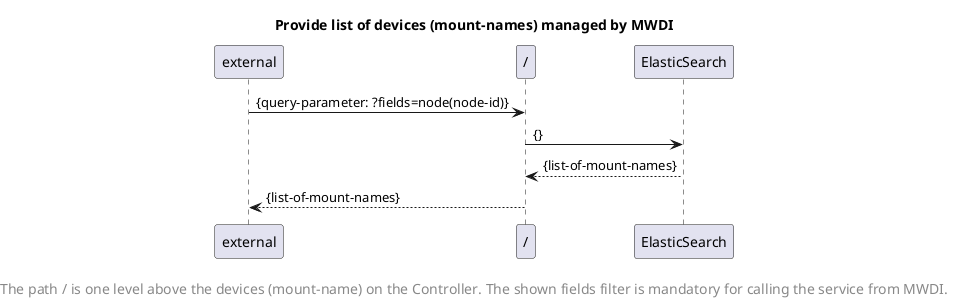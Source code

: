 @startuml
skinparam responseMessageBelowArrow true

title Provide list of devices (mount-names) managed by MWDI

"external" -> "/": {query-parameter: ?fields=node(node-id)}

"/" -> "ElasticSearch": {}
"ElasticSearch" --> "/" : {list-of-mount-names}

"/" --> "external": {list-of-mount-names}

left footer \nThe path / is one level above the devices (mount-name) on the Controller. The shown fields filter is mandatory for calling the service from MWDI.

<style>
footer {
  HorizontalAlignment left
  FontSize 14
}
</style>


@enduml